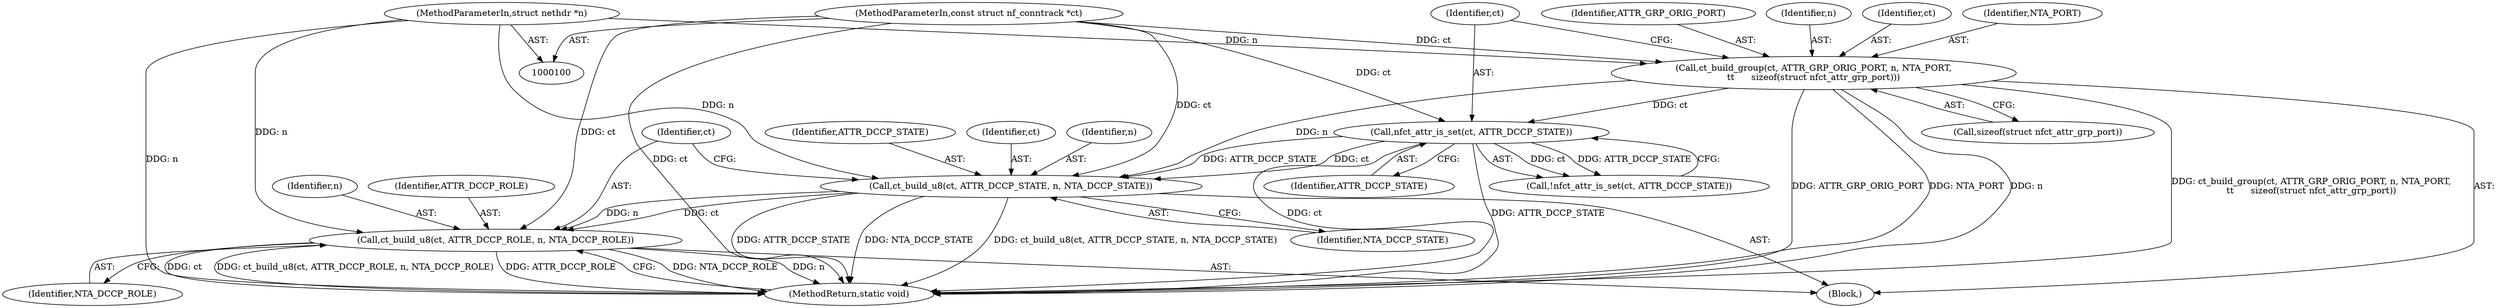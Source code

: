 digraph "1_netfilter_c392c159605956c7bd4a264ab4490e2b2704c0cd@pointer" {
"1000122" [label="(Call,ct_build_u8(ct, ATTR_DCCP_ROLE, n, NTA_DCCP_ROLE))"];
"1000117" [label="(Call,ct_build_u8(ct, ATTR_DCCP_STATE, n, NTA_DCCP_STATE))"];
"1000113" [label="(Call,nfct_attr_is_set(ct, ATTR_DCCP_STATE))"];
"1000104" [label="(Call,ct_build_group(ct, ATTR_GRP_ORIG_PORT, n, NTA_PORT,\n\t\t      sizeof(struct nfct_attr_grp_port)))"];
"1000101" [label="(MethodParameterIn,const struct nf_conntrack *ct)"];
"1000102" [label="(MethodParameterIn,struct nethdr *n)"];
"1000101" [label="(MethodParameterIn,const struct nf_conntrack *ct)"];
"1000117" [label="(Call,ct_build_u8(ct, ATTR_DCCP_STATE, n, NTA_DCCP_STATE))"];
"1000119" [label="(Identifier,ATTR_DCCP_STATE)"];
"1000105" [label="(Identifier,ct)"];
"1000103" [label="(Block,)"];
"1000108" [label="(Identifier,NTA_PORT)"];
"1000115" [label="(Identifier,ATTR_DCCP_STATE)"];
"1000123" [label="(Identifier,ct)"];
"1000118" [label="(Identifier,ct)"];
"1000113" [label="(Call,nfct_attr_is_set(ct, ATTR_DCCP_STATE))"];
"1000106" [label="(Identifier,ATTR_GRP_ORIG_PORT)"];
"1000112" [label="(Call,!nfct_attr_is_set(ct, ATTR_DCCP_STATE))"];
"1000107" [label="(Identifier,n)"];
"1000122" [label="(Call,ct_build_u8(ct, ATTR_DCCP_ROLE, n, NTA_DCCP_ROLE))"];
"1000104" [label="(Call,ct_build_group(ct, ATTR_GRP_ORIG_PORT, n, NTA_PORT,\n\t\t      sizeof(struct nfct_attr_grp_port)))"];
"1000126" [label="(Identifier,NTA_DCCP_ROLE)"];
"1000102" [label="(MethodParameterIn,struct nethdr *n)"];
"1000125" [label="(Identifier,n)"];
"1000120" [label="(Identifier,n)"];
"1000127" [label="(MethodReturn,static void)"];
"1000114" [label="(Identifier,ct)"];
"1000121" [label="(Identifier,NTA_DCCP_STATE)"];
"1000109" [label="(Call,sizeof(struct nfct_attr_grp_port))"];
"1000124" [label="(Identifier,ATTR_DCCP_ROLE)"];
"1000122" -> "1000103"  [label="AST: "];
"1000122" -> "1000126"  [label="CFG: "];
"1000123" -> "1000122"  [label="AST: "];
"1000124" -> "1000122"  [label="AST: "];
"1000125" -> "1000122"  [label="AST: "];
"1000126" -> "1000122"  [label="AST: "];
"1000127" -> "1000122"  [label="CFG: "];
"1000122" -> "1000127"  [label="DDG: NTA_DCCP_ROLE"];
"1000122" -> "1000127"  [label="DDG: n"];
"1000122" -> "1000127"  [label="DDG: ct"];
"1000122" -> "1000127"  [label="DDG: ct_build_u8(ct, ATTR_DCCP_ROLE, n, NTA_DCCP_ROLE)"];
"1000122" -> "1000127"  [label="DDG: ATTR_DCCP_ROLE"];
"1000117" -> "1000122"  [label="DDG: ct"];
"1000117" -> "1000122"  [label="DDG: n"];
"1000101" -> "1000122"  [label="DDG: ct"];
"1000102" -> "1000122"  [label="DDG: n"];
"1000117" -> "1000103"  [label="AST: "];
"1000117" -> "1000121"  [label="CFG: "];
"1000118" -> "1000117"  [label="AST: "];
"1000119" -> "1000117"  [label="AST: "];
"1000120" -> "1000117"  [label="AST: "];
"1000121" -> "1000117"  [label="AST: "];
"1000123" -> "1000117"  [label="CFG: "];
"1000117" -> "1000127"  [label="DDG: ct_build_u8(ct, ATTR_DCCP_STATE, n, NTA_DCCP_STATE)"];
"1000117" -> "1000127"  [label="DDG: ATTR_DCCP_STATE"];
"1000117" -> "1000127"  [label="DDG: NTA_DCCP_STATE"];
"1000113" -> "1000117"  [label="DDG: ct"];
"1000113" -> "1000117"  [label="DDG: ATTR_DCCP_STATE"];
"1000101" -> "1000117"  [label="DDG: ct"];
"1000104" -> "1000117"  [label="DDG: n"];
"1000102" -> "1000117"  [label="DDG: n"];
"1000113" -> "1000112"  [label="AST: "];
"1000113" -> "1000115"  [label="CFG: "];
"1000114" -> "1000113"  [label="AST: "];
"1000115" -> "1000113"  [label="AST: "];
"1000112" -> "1000113"  [label="CFG: "];
"1000113" -> "1000127"  [label="DDG: ct"];
"1000113" -> "1000127"  [label="DDG: ATTR_DCCP_STATE"];
"1000113" -> "1000112"  [label="DDG: ct"];
"1000113" -> "1000112"  [label="DDG: ATTR_DCCP_STATE"];
"1000104" -> "1000113"  [label="DDG: ct"];
"1000101" -> "1000113"  [label="DDG: ct"];
"1000104" -> "1000103"  [label="AST: "];
"1000104" -> "1000109"  [label="CFG: "];
"1000105" -> "1000104"  [label="AST: "];
"1000106" -> "1000104"  [label="AST: "];
"1000107" -> "1000104"  [label="AST: "];
"1000108" -> "1000104"  [label="AST: "];
"1000109" -> "1000104"  [label="AST: "];
"1000114" -> "1000104"  [label="CFG: "];
"1000104" -> "1000127"  [label="DDG: NTA_PORT"];
"1000104" -> "1000127"  [label="DDG: n"];
"1000104" -> "1000127"  [label="DDG: ct_build_group(ct, ATTR_GRP_ORIG_PORT, n, NTA_PORT,\n\t\t      sizeof(struct nfct_attr_grp_port))"];
"1000104" -> "1000127"  [label="DDG: ATTR_GRP_ORIG_PORT"];
"1000101" -> "1000104"  [label="DDG: ct"];
"1000102" -> "1000104"  [label="DDG: n"];
"1000101" -> "1000100"  [label="AST: "];
"1000101" -> "1000127"  [label="DDG: ct"];
"1000102" -> "1000100"  [label="AST: "];
"1000102" -> "1000127"  [label="DDG: n"];
}
